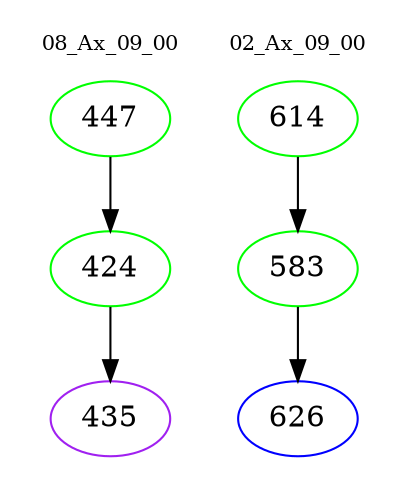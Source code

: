 digraph{
subgraph cluster_0 {
color = white
label = "08_Ax_09_00";
fontsize=10;
T0_447 [label="447", color="green"]
T0_447 -> T0_424 [color="black"]
T0_424 [label="424", color="green"]
T0_424 -> T0_435 [color="black"]
T0_435 [label="435", color="purple"]
}
subgraph cluster_1 {
color = white
label = "02_Ax_09_00";
fontsize=10;
T1_614 [label="614", color="green"]
T1_614 -> T1_583 [color="black"]
T1_583 [label="583", color="green"]
T1_583 -> T1_626 [color="black"]
T1_626 [label="626", color="blue"]
}
}
